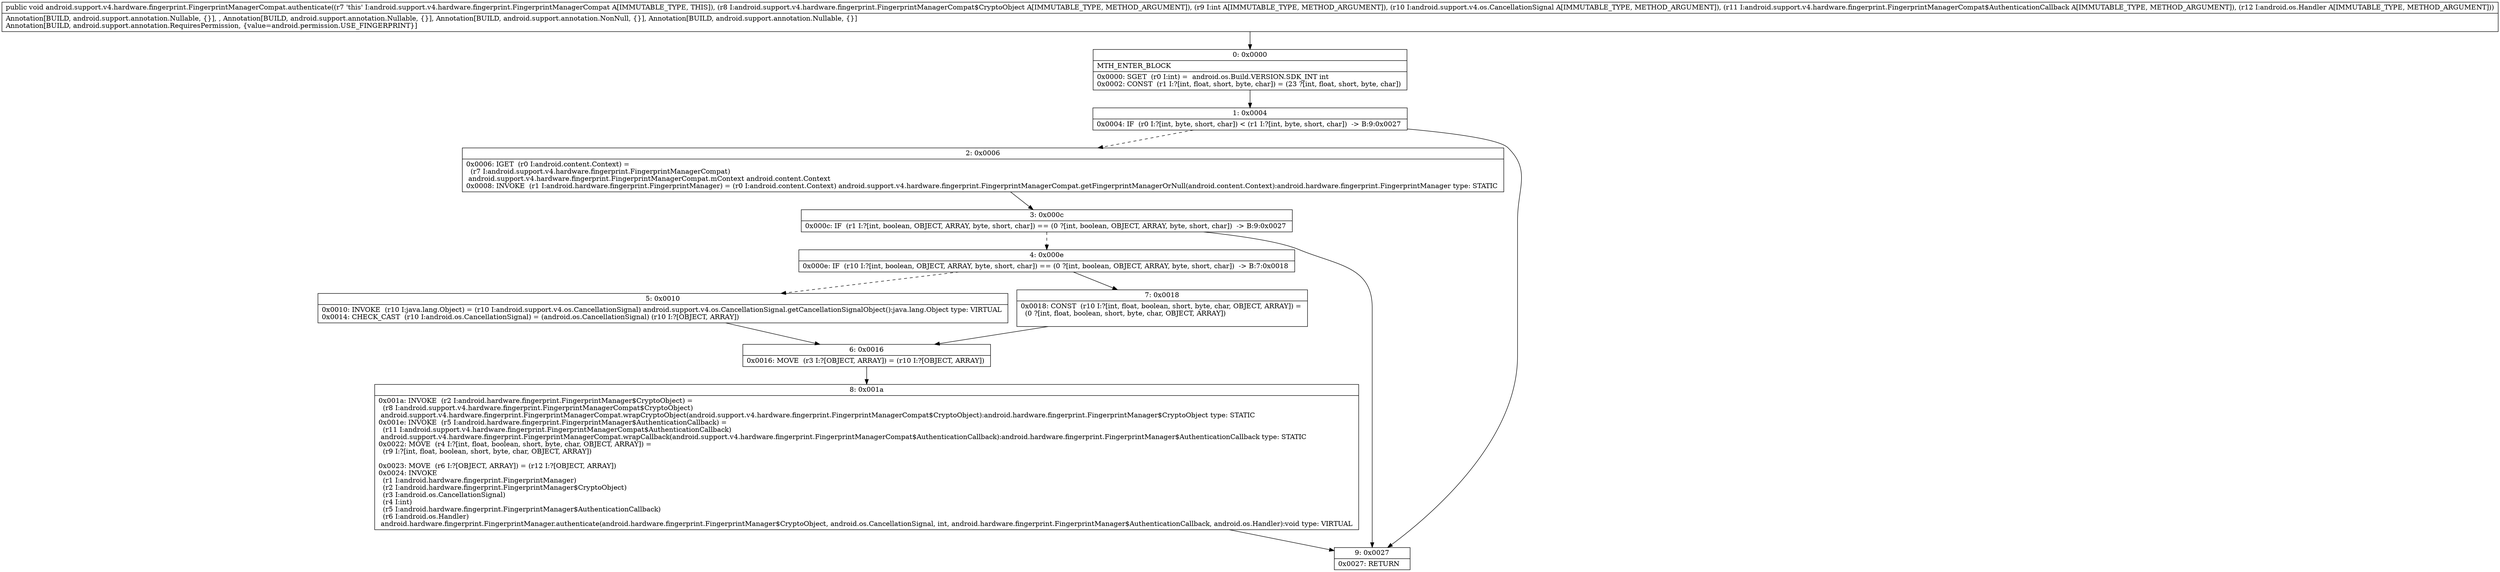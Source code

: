 digraph "CFG forandroid.support.v4.hardware.fingerprint.FingerprintManagerCompat.authenticate(Landroid\/support\/v4\/hardware\/fingerprint\/FingerprintManagerCompat$CryptoObject;ILandroid\/support\/v4\/os\/CancellationSignal;Landroid\/support\/v4\/hardware\/fingerprint\/FingerprintManagerCompat$AuthenticationCallback;Landroid\/os\/Handler;)V" {
Node_0 [shape=record,label="{0\:\ 0x0000|MTH_ENTER_BLOCK\l|0x0000: SGET  (r0 I:int) =  android.os.Build.VERSION.SDK_INT int \l0x0002: CONST  (r1 I:?[int, float, short, byte, char]) = (23 ?[int, float, short, byte, char]) \l}"];
Node_1 [shape=record,label="{1\:\ 0x0004|0x0004: IF  (r0 I:?[int, byte, short, char]) \< (r1 I:?[int, byte, short, char])  \-\> B:9:0x0027 \l}"];
Node_2 [shape=record,label="{2\:\ 0x0006|0x0006: IGET  (r0 I:android.content.Context) = \l  (r7 I:android.support.v4.hardware.fingerprint.FingerprintManagerCompat)\l android.support.v4.hardware.fingerprint.FingerprintManagerCompat.mContext android.content.Context \l0x0008: INVOKE  (r1 I:android.hardware.fingerprint.FingerprintManager) = (r0 I:android.content.Context) android.support.v4.hardware.fingerprint.FingerprintManagerCompat.getFingerprintManagerOrNull(android.content.Context):android.hardware.fingerprint.FingerprintManager type: STATIC \l}"];
Node_3 [shape=record,label="{3\:\ 0x000c|0x000c: IF  (r1 I:?[int, boolean, OBJECT, ARRAY, byte, short, char]) == (0 ?[int, boolean, OBJECT, ARRAY, byte, short, char])  \-\> B:9:0x0027 \l}"];
Node_4 [shape=record,label="{4\:\ 0x000e|0x000e: IF  (r10 I:?[int, boolean, OBJECT, ARRAY, byte, short, char]) == (0 ?[int, boolean, OBJECT, ARRAY, byte, short, char])  \-\> B:7:0x0018 \l}"];
Node_5 [shape=record,label="{5\:\ 0x0010|0x0010: INVOKE  (r10 I:java.lang.Object) = (r10 I:android.support.v4.os.CancellationSignal) android.support.v4.os.CancellationSignal.getCancellationSignalObject():java.lang.Object type: VIRTUAL \l0x0014: CHECK_CAST  (r10 I:android.os.CancellationSignal) = (android.os.CancellationSignal) (r10 I:?[OBJECT, ARRAY]) \l}"];
Node_6 [shape=record,label="{6\:\ 0x0016|0x0016: MOVE  (r3 I:?[OBJECT, ARRAY]) = (r10 I:?[OBJECT, ARRAY]) \l}"];
Node_7 [shape=record,label="{7\:\ 0x0018|0x0018: CONST  (r10 I:?[int, float, boolean, short, byte, char, OBJECT, ARRAY]) = \l  (0 ?[int, float, boolean, short, byte, char, OBJECT, ARRAY])\l \l}"];
Node_8 [shape=record,label="{8\:\ 0x001a|0x001a: INVOKE  (r2 I:android.hardware.fingerprint.FingerprintManager$CryptoObject) = \l  (r8 I:android.support.v4.hardware.fingerprint.FingerprintManagerCompat$CryptoObject)\l android.support.v4.hardware.fingerprint.FingerprintManagerCompat.wrapCryptoObject(android.support.v4.hardware.fingerprint.FingerprintManagerCompat$CryptoObject):android.hardware.fingerprint.FingerprintManager$CryptoObject type: STATIC \l0x001e: INVOKE  (r5 I:android.hardware.fingerprint.FingerprintManager$AuthenticationCallback) = \l  (r11 I:android.support.v4.hardware.fingerprint.FingerprintManagerCompat$AuthenticationCallback)\l android.support.v4.hardware.fingerprint.FingerprintManagerCompat.wrapCallback(android.support.v4.hardware.fingerprint.FingerprintManagerCompat$AuthenticationCallback):android.hardware.fingerprint.FingerprintManager$AuthenticationCallback type: STATIC \l0x0022: MOVE  (r4 I:?[int, float, boolean, short, byte, char, OBJECT, ARRAY]) = \l  (r9 I:?[int, float, boolean, short, byte, char, OBJECT, ARRAY])\l \l0x0023: MOVE  (r6 I:?[OBJECT, ARRAY]) = (r12 I:?[OBJECT, ARRAY]) \l0x0024: INVOKE  \l  (r1 I:android.hardware.fingerprint.FingerprintManager)\l  (r2 I:android.hardware.fingerprint.FingerprintManager$CryptoObject)\l  (r3 I:android.os.CancellationSignal)\l  (r4 I:int)\l  (r5 I:android.hardware.fingerprint.FingerprintManager$AuthenticationCallback)\l  (r6 I:android.os.Handler)\l android.hardware.fingerprint.FingerprintManager.authenticate(android.hardware.fingerprint.FingerprintManager$CryptoObject, android.os.CancellationSignal, int, android.hardware.fingerprint.FingerprintManager$AuthenticationCallback, android.os.Handler):void type: VIRTUAL \l}"];
Node_9 [shape=record,label="{9\:\ 0x0027|0x0027: RETURN   \l}"];
MethodNode[shape=record,label="{public void android.support.v4.hardware.fingerprint.FingerprintManagerCompat.authenticate((r7 'this' I:android.support.v4.hardware.fingerprint.FingerprintManagerCompat A[IMMUTABLE_TYPE, THIS]), (r8 I:android.support.v4.hardware.fingerprint.FingerprintManagerCompat$CryptoObject A[IMMUTABLE_TYPE, METHOD_ARGUMENT]), (r9 I:int A[IMMUTABLE_TYPE, METHOD_ARGUMENT]), (r10 I:android.support.v4.os.CancellationSignal A[IMMUTABLE_TYPE, METHOD_ARGUMENT]), (r11 I:android.support.v4.hardware.fingerprint.FingerprintManagerCompat$AuthenticationCallback A[IMMUTABLE_TYPE, METHOD_ARGUMENT]), (r12 I:android.os.Handler A[IMMUTABLE_TYPE, METHOD_ARGUMENT]))  | Annotation[BUILD, android.support.annotation.Nullable, \{\}], , Annotation[BUILD, android.support.annotation.Nullable, \{\}], Annotation[BUILD, android.support.annotation.NonNull, \{\}], Annotation[BUILD, android.support.annotation.Nullable, \{\}]\lAnnotation[BUILD, android.support.annotation.RequiresPermission, \{value=android.permission.USE_FINGERPRINT\}]\l}"];
MethodNode -> Node_0;
Node_0 -> Node_1;
Node_1 -> Node_2[style=dashed];
Node_1 -> Node_9;
Node_2 -> Node_3;
Node_3 -> Node_4[style=dashed];
Node_3 -> Node_9;
Node_4 -> Node_5[style=dashed];
Node_4 -> Node_7;
Node_5 -> Node_6;
Node_6 -> Node_8;
Node_7 -> Node_6;
Node_8 -> Node_9;
}

